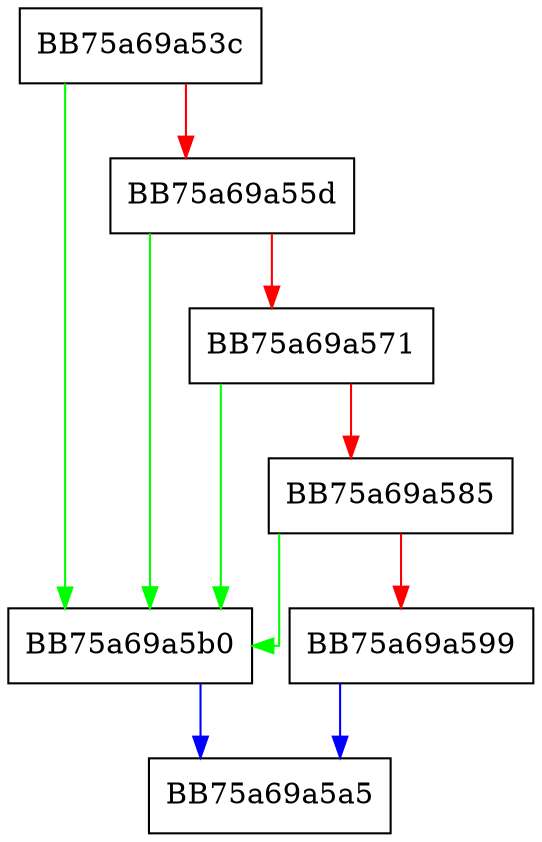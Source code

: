 digraph CompleteKeywordFalse {
  node [shape="box"];
  graph [splines=ortho];
  BB75a69a53c -> BB75a69a5b0 [color="green"];
  BB75a69a53c -> BB75a69a55d [color="red"];
  BB75a69a55d -> BB75a69a5b0 [color="green"];
  BB75a69a55d -> BB75a69a571 [color="red"];
  BB75a69a571 -> BB75a69a5b0 [color="green"];
  BB75a69a571 -> BB75a69a585 [color="red"];
  BB75a69a585 -> BB75a69a5b0 [color="green"];
  BB75a69a585 -> BB75a69a599 [color="red"];
  BB75a69a599 -> BB75a69a5a5 [color="blue"];
  BB75a69a5b0 -> BB75a69a5a5 [color="blue"];
}